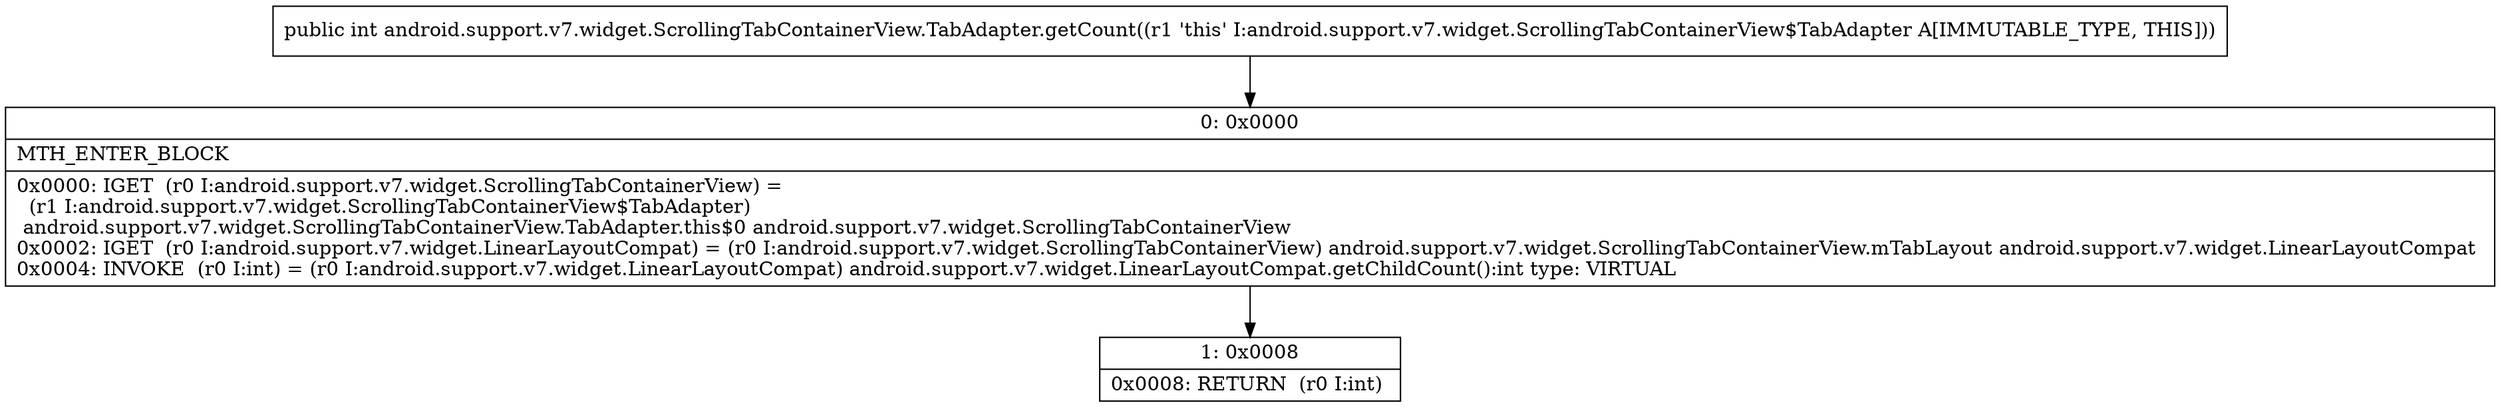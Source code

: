 digraph "CFG forandroid.support.v7.widget.ScrollingTabContainerView.TabAdapter.getCount()I" {
Node_0 [shape=record,label="{0\:\ 0x0000|MTH_ENTER_BLOCK\l|0x0000: IGET  (r0 I:android.support.v7.widget.ScrollingTabContainerView) = \l  (r1 I:android.support.v7.widget.ScrollingTabContainerView$TabAdapter)\l android.support.v7.widget.ScrollingTabContainerView.TabAdapter.this$0 android.support.v7.widget.ScrollingTabContainerView \l0x0002: IGET  (r0 I:android.support.v7.widget.LinearLayoutCompat) = (r0 I:android.support.v7.widget.ScrollingTabContainerView) android.support.v7.widget.ScrollingTabContainerView.mTabLayout android.support.v7.widget.LinearLayoutCompat \l0x0004: INVOKE  (r0 I:int) = (r0 I:android.support.v7.widget.LinearLayoutCompat) android.support.v7.widget.LinearLayoutCompat.getChildCount():int type: VIRTUAL \l}"];
Node_1 [shape=record,label="{1\:\ 0x0008|0x0008: RETURN  (r0 I:int) \l}"];
MethodNode[shape=record,label="{public int android.support.v7.widget.ScrollingTabContainerView.TabAdapter.getCount((r1 'this' I:android.support.v7.widget.ScrollingTabContainerView$TabAdapter A[IMMUTABLE_TYPE, THIS])) }"];
MethodNode -> Node_0;
Node_0 -> Node_1;
}


